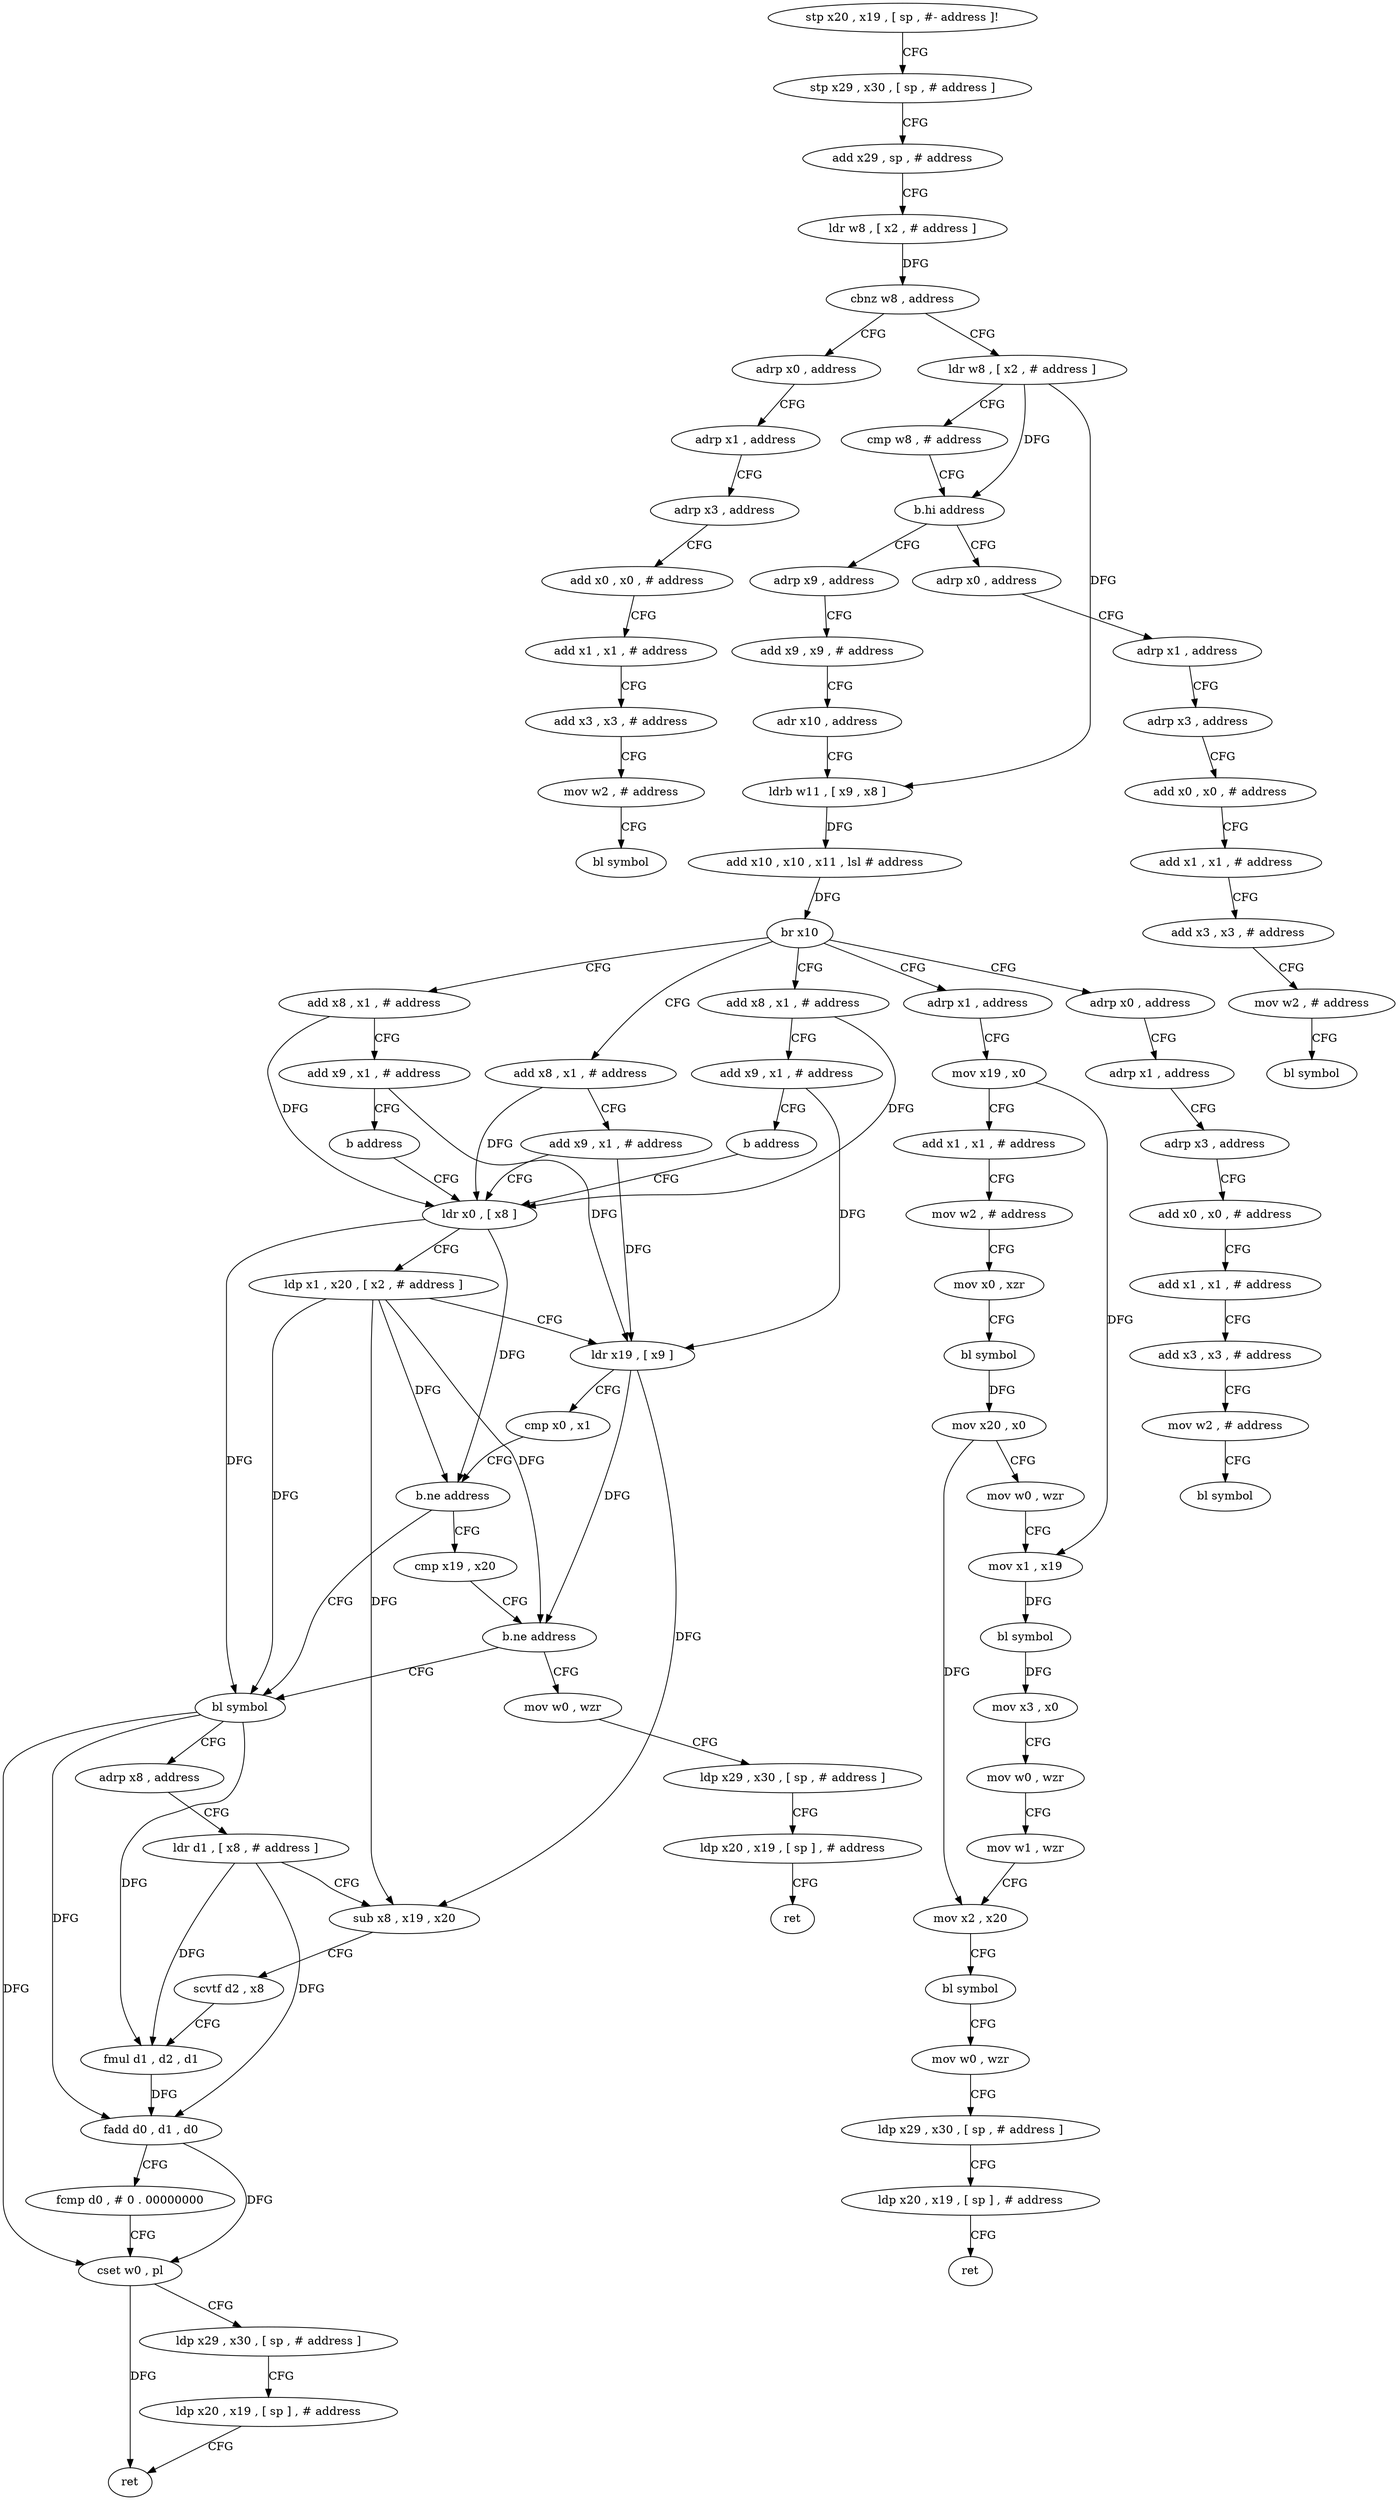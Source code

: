 digraph "func" {
"4214308" [label = "stp x20 , x19 , [ sp , #- address ]!" ]
"4214312" [label = "stp x29 , x30 , [ sp , # address ]" ]
"4214316" [label = "add x29 , sp , # address" ]
"4214320" [label = "ldr w8 , [ x2 , # address ]" ]
"4214324" [label = "cbnz w8 , address" ]
"4214564" [label = "adrp x0 , address" ]
"4214328" [label = "ldr w8 , [ x2 , # address ]" ]
"4214568" [label = "adrp x1 , address" ]
"4214572" [label = "adrp x3 , address" ]
"4214576" [label = "add x0 , x0 , # address" ]
"4214580" [label = "add x1 , x1 , # address" ]
"4214584" [label = "add x3 , x3 , # address" ]
"4214588" [label = "mov w2 , # address" ]
"4214592" [label = "bl symbol" ]
"4214332" [label = "cmp w8 , # address" ]
"4214336" [label = "b.hi address" ]
"4214596" [label = "adrp x0 , address" ]
"4214340" [label = "adrp x9 , address" ]
"4214600" [label = "adrp x1 , address" ]
"4214604" [label = "adrp x3 , address" ]
"4214608" [label = "add x0 , x0 , # address" ]
"4214612" [label = "add x1 , x1 , # address" ]
"4214616" [label = "add x3 , x3 , # address" ]
"4214620" [label = "mov w2 , # address" ]
"4214624" [label = "bl symbol" ]
"4214344" [label = "add x9 , x9 , # address" ]
"4214348" [label = "adr x10 , address" ]
"4214352" [label = "ldrb w11 , [ x9 , x8 ]" ]
"4214356" [label = "add x10 , x10 , x11 , lsl # address" ]
"4214360" [label = "br x10" ]
"4214364" [label = "add x8 , x1 , # address" ]
"4214376" [label = "add x8 , x1 , # address" ]
"4214388" [label = "add x8 , x1 , # address" ]
"4214488" [label = "adrp x1 , address" ]
"4214628" [label = "adrp x0 , address" ]
"4214368" [label = "add x9 , x1 , # address" ]
"4214372" [label = "b address" ]
"4214396" [label = "ldr x0 , [ x8 ]" ]
"4214380" [label = "add x9 , x1 , # address" ]
"4214384" [label = "b address" ]
"4214392" [label = "add x9 , x1 , # address" ]
"4214492" [label = "mov x19 , x0" ]
"4214496" [label = "add x1 , x1 , # address" ]
"4214500" [label = "mov w2 , # address" ]
"4214504" [label = "mov x0 , xzr" ]
"4214508" [label = "bl symbol" ]
"4214512" [label = "mov x20 , x0" ]
"4214516" [label = "mov w0 , wzr" ]
"4214520" [label = "mov x1 , x19" ]
"4214524" [label = "bl symbol" ]
"4214528" [label = "mov x3 , x0" ]
"4214532" [label = "mov w0 , wzr" ]
"4214536" [label = "mov w1 , wzr" ]
"4214540" [label = "mov x2 , x20" ]
"4214544" [label = "bl symbol" ]
"4214548" [label = "mov w0 , wzr" ]
"4214552" [label = "ldp x29 , x30 , [ sp , # address ]" ]
"4214556" [label = "ldp x20 , x19 , [ sp ] , # address" ]
"4214560" [label = "ret" ]
"4214632" [label = "adrp x1 , address" ]
"4214636" [label = "adrp x3 , address" ]
"4214640" [label = "add x0 , x0 , # address" ]
"4214644" [label = "add x1 , x1 , # address" ]
"4214648" [label = "add x3 , x3 , # address" ]
"4214652" [label = "mov w2 , # address" ]
"4214656" [label = "bl symbol" ]
"4214400" [label = "ldp x1 , x20 , [ x2 , # address ]" ]
"4214404" [label = "ldr x19 , [ x9 ]" ]
"4214408" [label = "cmp x0 , x1" ]
"4214412" [label = "b.ne address" ]
"4214440" [label = "bl symbol" ]
"4214416" [label = "cmp x19 , x20" ]
"4214444" [label = "adrp x8 , address" ]
"4214448" [label = "ldr d1 , [ x8 , # address ]" ]
"4214452" [label = "sub x8 , x19 , x20" ]
"4214456" [label = "scvtf d2 , x8" ]
"4214460" [label = "fmul d1 , d2 , d1" ]
"4214464" [label = "fadd d0 , d1 , d0" ]
"4214468" [label = "fcmp d0 , # 0 . 00000000" ]
"4214472" [label = "cset w0 , pl" ]
"4214476" [label = "ldp x29 , x30 , [ sp , # address ]" ]
"4214480" [label = "ldp x20 , x19 , [ sp ] , # address" ]
"4214484" [label = "ret" ]
"4214420" [label = "b.ne address" ]
"4214424" [label = "mov w0 , wzr" ]
"4214428" [label = "ldp x29 , x30 , [ sp , # address ]" ]
"4214432" [label = "ldp x20 , x19 , [ sp ] , # address" ]
"4214436" [label = "ret" ]
"4214308" -> "4214312" [ label = "CFG" ]
"4214312" -> "4214316" [ label = "CFG" ]
"4214316" -> "4214320" [ label = "CFG" ]
"4214320" -> "4214324" [ label = "DFG" ]
"4214324" -> "4214564" [ label = "CFG" ]
"4214324" -> "4214328" [ label = "CFG" ]
"4214564" -> "4214568" [ label = "CFG" ]
"4214328" -> "4214332" [ label = "CFG" ]
"4214328" -> "4214336" [ label = "DFG" ]
"4214328" -> "4214352" [ label = "DFG" ]
"4214568" -> "4214572" [ label = "CFG" ]
"4214572" -> "4214576" [ label = "CFG" ]
"4214576" -> "4214580" [ label = "CFG" ]
"4214580" -> "4214584" [ label = "CFG" ]
"4214584" -> "4214588" [ label = "CFG" ]
"4214588" -> "4214592" [ label = "CFG" ]
"4214332" -> "4214336" [ label = "CFG" ]
"4214336" -> "4214596" [ label = "CFG" ]
"4214336" -> "4214340" [ label = "CFG" ]
"4214596" -> "4214600" [ label = "CFG" ]
"4214340" -> "4214344" [ label = "CFG" ]
"4214600" -> "4214604" [ label = "CFG" ]
"4214604" -> "4214608" [ label = "CFG" ]
"4214608" -> "4214612" [ label = "CFG" ]
"4214612" -> "4214616" [ label = "CFG" ]
"4214616" -> "4214620" [ label = "CFG" ]
"4214620" -> "4214624" [ label = "CFG" ]
"4214344" -> "4214348" [ label = "CFG" ]
"4214348" -> "4214352" [ label = "CFG" ]
"4214352" -> "4214356" [ label = "DFG" ]
"4214356" -> "4214360" [ label = "DFG" ]
"4214360" -> "4214364" [ label = "CFG" ]
"4214360" -> "4214376" [ label = "CFG" ]
"4214360" -> "4214388" [ label = "CFG" ]
"4214360" -> "4214488" [ label = "CFG" ]
"4214360" -> "4214628" [ label = "CFG" ]
"4214364" -> "4214368" [ label = "CFG" ]
"4214364" -> "4214396" [ label = "DFG" ]
"4214376" -> "4214380" [ label = "CFG" ]
"4214376" -> "4214396" [ label = "DFG" ]
"4214388" -> "4214392" [ label = "CFG" ]
"4214388" -> "4214396" [ label = "DFG" ]
"4214488" -> "4214492" [ label = "CFG" ]
"4214628" -> "4214632" [ label = "CFG" ]
"4214368" -> "4214372" [ label = "CFG" ]
"4214368" -> "4214404" [ label = "DFG" ]
"4214372" -> "4214396" [ label = "CFG" ]
"4214396" -> "4214400" [ label = "CFG" ]
"4214396" -> "4214412" [ label = "DFG" ]
"4214396" -> "4214440" [ label = "DFG" ]
"4214380" -> "4214384" [ label = "CFG" ]
"4214380" -> "4214404" [ label = "DFG" ]
"4214384" -> "4214396" [ label = "CFG" ]
"4214392" -> "4214396" [ label = "CFG" ]
"4214392" -> "4214404" [ label = "DFG" ]
"4214492" -> "4214496" [ label = "CFG" ]
"4214492" -> "4214520" [ label = "DFG" ]
"4214496" -> "4214500" [ label = "CFG" ]
"4214500" -> "4214504" [ label = "CFG" ]
"4214504" -> "4214508" [ label = "CFG" ]
"4214508" -> "4214512" [ label = "DFG" ]
"4214512" -> "4214516" [ label = "CFG" ]
"4214512" -> "4214540" [ label = "DFG" ]
"4214516" -> "4214520" [ label = "CFG" ]
"4214520" -> "4214524" [ label = "DFG" ]
"4214524" -> "4214528" [ label = "DFG" ]
"4214528" -> "4214532" [ label = "CFG" ]
"4214532" -> "4214536" [ label = "CFG" ]
"4214536" -> "4214540" [ label = "CFG" ]
"4214540" -> "4214544" [ label = "CFG" ]
"4214544" -> "4214548" [ label = "CFG" ]
"4214548" -> "4214552" [ label = "CFG" ]
"4214552" -> "4214556" [ label = "CFG" ]
"4214556" -> "4214560" [ label = "CFG" ]
"4214632" -> "4214636" [ label = "CFG" ]
"4214636" -> "4214640" [ label = "CFG" ]
"4214640" -> "4214644" [ label = "CFG" ]
"4214644" -> "4214648" [ label = "CFG" ]
"4214648" -> "4214652" [ label = "CFG" ]
"4214652" -> "4214656" [ label = "CFG" ]
"4214400" -> "4214404" [ label = "CFG" ]
"4214400" -> "4214412" [ label = "DFG" ]
"4214400" -> "4214440" [ label = "DFG" ]
"4214400" -> "4214452" [ label = "DFG" ]
"4214400" -> "4214420" [ label = "DFG" ]
"4214404" -> "4214408" [ label = "CFG" ]
"4214404" -> "4214452" [ label = "DFG" ]
"4214404" -> "4214420" [ label = "DFG" ]
"4214408" -> "4214412" [ label = "CFG" ]
"4214412" -> "4214440" [ label = "CFG" ]
"4214412" -> "4214416" [ label = "CFG" ]
"4214440" -> "4214444" [ label = "CFG" ]
"4214440" -> "4214464" [ label = "DFG" ]
"4214440" -> "4214472" [ label = "DFG" ]
"4214440" -> "4214460" [ label = "DFG" ]
"4214416" -> "4214420" [ label = "CFG" ]
"4214444" -> "4214448" [ label = "CFG" ]
"4214448" -> "4214452" [ label = "CFG" ]
"4214448" -> "4214460" [ label = "DFG" ]
"4214448" -> "4214464" [ label = "DFG" ]
"4214452" -> "4214456" [ label = "CFG" ]
"4214456" -> "4214460" [ label = "CFG" ]
"4214460" -> "4214464" [ label = "DFG" ]
"4214464" -> "4214468" [ label = "CFG" ]
"4214464" -> "4214472" [ label = "DFG" ]
"4214468" -> "4214472" [ label = "CFG" ]
"4214472" -> "4214476" [ label = "CFG" ]
"4214472" -> "4214484" [ label = "DFG" ]
"4214476" -> "4214480" [ label = "CFG" ]
"4214480" -> "4214484" [ label = "CFG" ]
"4214420" -> "4214440" [ label = "CFG" ]
"4214420" -> "4214424" [ label = "CFG" ]
"4214424" -> "4214428" [ label = "CFG" ]
"4214428" -> "4214432" [ label = "CFG" ]
"4214432" -> "4214436" [ label = "CFG" ]
}
